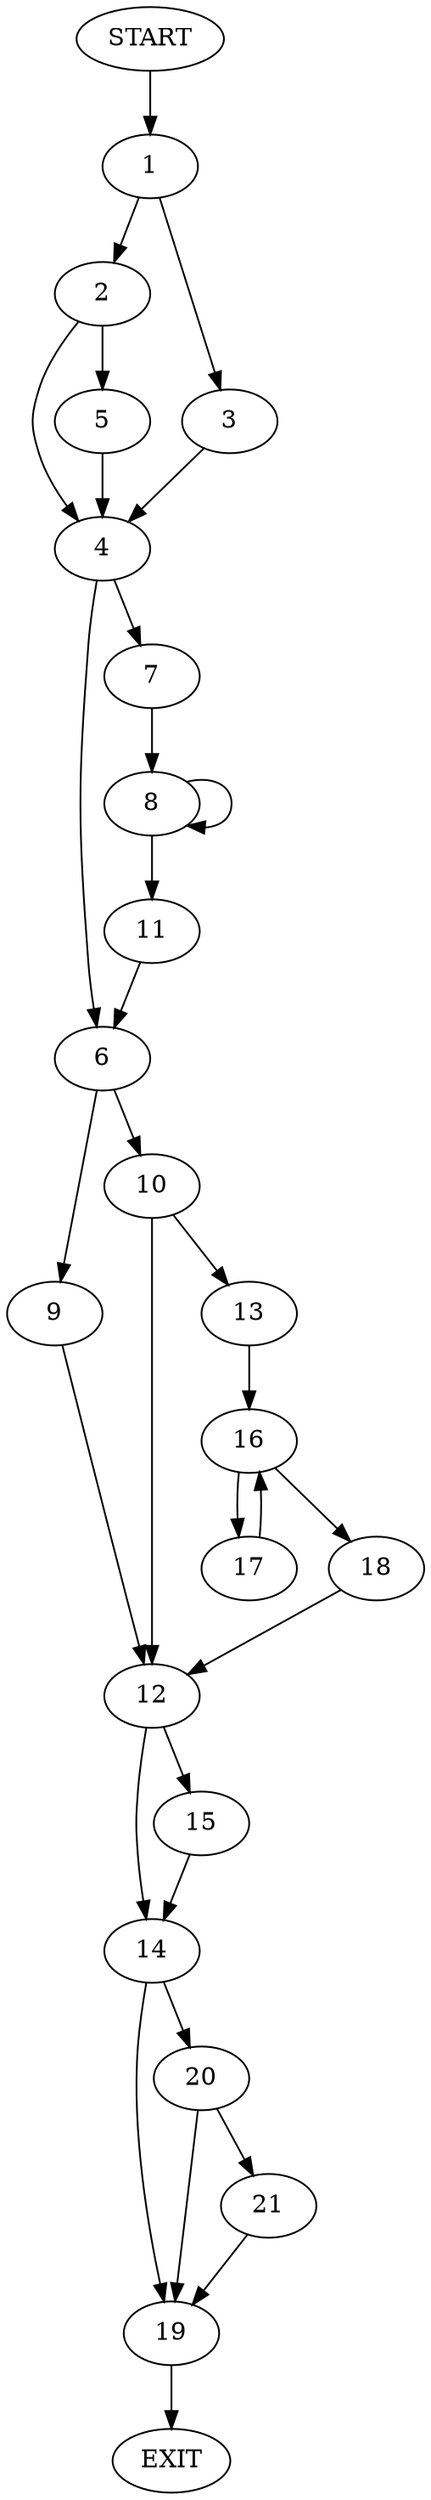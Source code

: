 digraph {
0 [label="START"]
22 [label="EXIT"]
0 -> 1
1 -> 2
1 -> 3
2 -> 4
2 -> 5
3 -> 4
4 -> 6
4 -> 7
5 -> 4
7 -> 8
6 -> 9
6 -> 10
8 -> 11
8 -> 8
11 -> 6
9 -> 12
10 -> 12
10 -> 13
12 -> 14
12 -> 15
13 -> 16
16 -> 17
16 -> 18
18 -> 12
17 -> 16
15 -> 14
14 -> 19
14 -> 20
20 -> 19
20 -> 21
19 -> 22
21 -> 19
}
